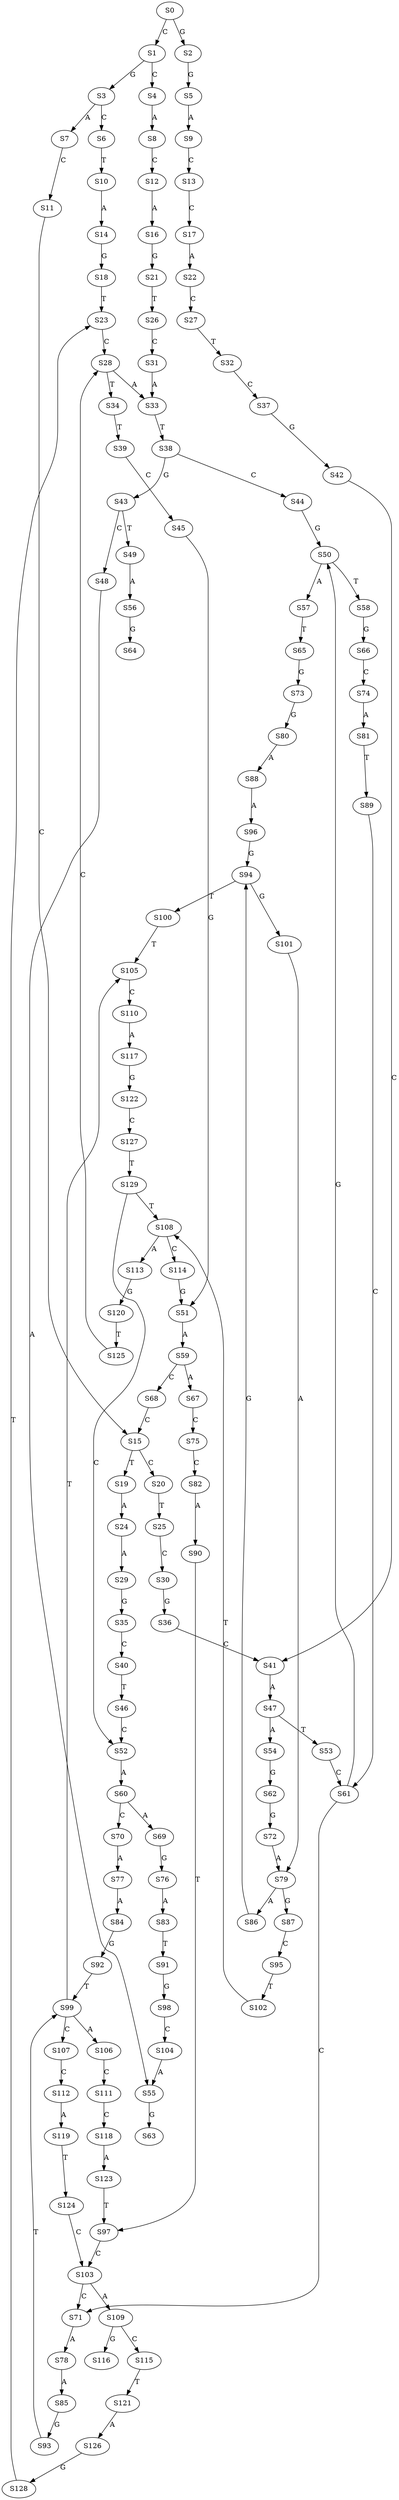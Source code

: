 strict digraph  {
	S0 -> S1 [ label = C ];
	S0 -> S2 [ label = G ];
	S1 -> S3 [ label = G ];
	S1 -> S4 [ label = C ];
	S2 -> S5 [ label = G ];
	S3 -> S6 [ label = C ];
	S3 -> S7 [ label = A ];
	S4 -> S8 [ label = A ];
	S5 -> S9 [ label = A ];
	S6 -> S10 [ label = T ];
	S7 -> S11 [ label = C ];
	S8 -> S12 [ label = C ];
	S9 -> S13 [ label = C ];
	S10 -> S14 [ label = A ];
	S11 -> S15 [ label = C ];
	S12 -> S16 [ label = A ];
	S13 -> S17 [ label = C ];
	S14 -> S18 [ label = G ];
	S15 -> S19 [ label = T ];
	S15 -> S20 [ label = C ];
	S16 -> S21 [ label = G ];
	S17 -> S22 [ label = A ];
	S18 -> S23 [ label = T ];
	S19 -> S24 [ label = A ];
	S20 -> S25 [ label = T ];
	S21 -> S26 [ label = T ];
	S22 -> S27 [ label = C ];
	S23 -> S28 [ label = C ];
	S24 -> S29 [ label = A ];
	S25 -> S30 [ label = C ];
	S26 -> S31 [ label = C ];
	S27 -> S32 [ label = T ];
	S28 -> S33 [ label = A ];
	S28 -> S34 [ label = T ];
	S29 -> S35 [ label = G ];
	S30 -> S36 [ label = G ];
	S31 -> S33 [ label = A ];
	S32 -> S37 [ label = C ];
	S33 -> S38 [ label = T ];
	S34 -> S39 [ label = T ];
	S35 -> S40 [ label = C ];
	S36 -> S41 [ label = C ];
	S37 -> S42 [ label = G ];
	S38 -> S43 [ label = G ];
	S38 -> S44 [ label = C ];
	S39 -> S45 [ label = C ];
	S40 -> S46 [ label = T ];
	S41 -> S47 [ label = A ];
	S42 -> S41 [ label = C ];
	S43 -> S48 [ label = C ];
	S43 -> S49 [ label = T ];
	S44 -> S50 [ label = G ];
	S45 -> S51 [ label = G ];
	S46 -> S52 [ label = C ];
	S47 -> S53 [ label = T ];
	S47 -> S54 [ label = A ];
	S48 -> S55 [ label = A ];
	S49 -> S56 [ label = A ];
	S50 -> S57 [ label = A ];
	S50 -> S58 [ label = T ];
	S51 -> S59 [ label = A ];
	S52 -> S60 [ label = A ];
	S53 -> S61 [ label = C ];
	S54 -> S62 [ label = G ];
	S55 -> S63 [ label = G ];
	S56 -> S64 [ label = G ];
	S57 -> S65 [ label = T ];
	S58 -> S66 [ label = G ];
	S59 -> S67 [ label = A ];
	S59 -> S68 [ label = C ];
	S60 -> S69 [ label = A ];
	S60 -> S70 [ label = C ];
	S61 -> S71 [ label = C ];
	S61 -> S50 [ label = G ];
	S62 -> S72 [ label = G ];
	S65 -> S73 [ label = G ];
	S66 -> S74 [ label = C ];
	S67 -> S75 [ label = C ];
	S68 -> S15 [ label = C ];
	S69 -> S76 [ label = G ];
	S70 -> S77 [ label = A ];
	S71 -> S78 [ label = A ];
	S72 -> S79 [ label = A ];
	S73 -> S80 [ label = G ];
	S74 -> S81 [ label = A ];
	S75 -> S82 [ label = C ];
	S76 -> S83 [ label = A ];
	S77 -> S84 [ label = A ];
	S78 -> S85 [ label = A ];
	S79 -> S86 [ label = A ];
	S79 -> S87 [ label = G ];
	S80 -> S88 [ label = A ];
	S81 -> S89 [ label = T ];
	S82 -> S90 [ label = A ];
	S83 -> S91 [ label = T ];
	S84 -> S92 [ label = G ];
	S85 -> S93 [ label = G ];
	S86 -> S94 [ label = G ];
	S87 -> S95 [ label = C ];
	S88 -> S96 [ label = A ];
	S89 -> S61 [ label = C ];
	S90 -> S97 [ label = T ];
	S91 -> S98 [ label = G ];
	S92 -> S99 [ label = T ];
	S93 -> S99 [ label = T ];
	S94 -> S100 [ label = T ];
	S94 -> S101 [ label = G ];
	S95 -> S102 [ label = T ];
	S96 -> S94 [ label = G ];
	S97 -> S103 [ label = C ];
	S98 -> S104 [ label = C ];
	S99 -> S105 [ label = T ];
	S99 -> S106 [ label = A ];
	S99 -> S107 [ label = C ];
	S100 -> S105 [ label = T ];
	S101 -> S79 [ label = A ];
	S102 -> S108 [ label = T ];
	S103 -> S71 [ label = C ];
	S103 -> S109 [ label = A ];
	S104 -> S55 [ label = A ];
	S105 -> S110 [ label = C ];
	S106 -> S111 [ label = C ];
	S107 -> S112 [ label = C ];
	S108 -> S113 [ label = A ];
	S108 -> S114 [ label = C ];
	S109 -> S115 [ label = C ];
	S109 -> S116 [ label = G ];
	S110 -> S117 [ label = A ];
	S111 -> S118 [ label = C ];
	S112 -> S119 [ label = A ];
	S113 -> S120 [ label = G ];
	S114 -> S51 [ label = G ];
	S115 -> S121 [ label = T ];
	S117 -> S122 [ label = G ];
	S118 -> S123 [ label = A ];
	S119 -> S124 [ label = T ];
	S120 -> S125 [ label = T ];
	S121 -> S126 [ label = A ];
	S122 -> S127 [ label = C ];
	S123 -> S97 [ label = T ];
	S124 -> S103 [ label = C ];
	S125 -> S28 [ label = C ];
	S126 -> S128 [ label = G ];
	S127 -> S129 [ label = T ];
	S128 -> S23 [ label = T ];
	S129 -> S108 [ label = T ];
	S129 -> S52 [ label = C ];
}
